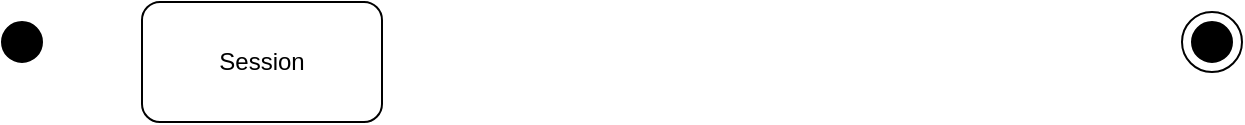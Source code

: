 <mxfile version="13.2.4" type="device" pages="2"><diagram id="85fMUyW1o0xzCUoqqtVQ" name="Process Flow"><mxGraphModel dx="942" dy="654" grid="1" gridSize="10" guides="1" tooltips="1" connect="1" arrows="1" fold="1" page="1" pageScale="1" pageWidth="1700" pageHeight="1100" math="0" shadow="0"><root><mxCell id="0"/><mxCell id="1" parent="0"/><mxCell id="hq0cuQLky4mmPDSedAMS-7" value="" style="ellipse;whiteSpace=wrap;html=1;aspect=fixed;fillColor=none;" vertex="1" parent="1"><mxGeometry x="760" y="125" width="30" height="30" as="geometry"/></mxCell><mxCell id="hq0cuQLky4mmPDSedAMS-2" value="" style="ellipse;whiteSpace=wrap;html=1;aspect=fixed;fillColor=#000000;" vertex="1" parent="1"><mxGeometry x="170" y="130" width="20" height="20" as="geometry"/></mxCell><mxCell id="hq0cuQLky4mmPDSedAMS-6" value="" style="ellipse;whiteSpace=wrap;html=1;aspect=fixed;fillColor=#000000;" vertex="1" parent="1"><mxGeometry x="765" y="130" width="20" height="20" as="geometry"/></mxCell><mxCell id="hq0cuQLky4mmPDSedAMS-8" value="Session" style="rounded=1;whiteSpace=wrap;html=1;fillColor=#ffffff;" vertex="1" parent="1"><mxGeometry x="240" y="120" width="120" height="60" as="geometry"/></mxCell></root></mxGraphModel></diagram><diagram id="VL-EbvDZmsYkJY4LHpA0" name="Class Heirarchy"><mxGraphModel dx="942" dy="654" grid="1" gridSize="10" guides="1" tooltips="1" connect="1" arrows="1" fold="1" page="1" pageScale="1" pageWidth="1700" pageHeight="1100" math="0" shadow="0"><root><mxCell id="I0re5UEgVg9wG29eZIq7-0"/><mxCell id="I0re5UEgVg9wG29eZIq7-1" parent="I0re5UEgVg9wG29eZIq7-0"/><mxCell id="I0re5UEgVg9wG29eZIq7-6" value="Classname" style="swimlane;fontStyle=1;align=center;verticalAlign=top;childLayout=stackLayout;horizontal=1;startSize=26;horizontalStack=0;resizeParent=1;resizeParentMax=0;resizeLast=0;collapsible=1;marginBottom=0;fillColor=#ffffff;" vertex="1" parent="I0re5UEgVg9wG29eZIq7-1"><mxGeometry x="240" y="240" width="160" height="86" as="geometry"/></mxCell><mxCell id="I0re5UEgVg9wG29eZIq7-7" value="+ field: type" style="text;strokeColor=none;fillColor=none;align=left;verticalAlign=top;spacingLeft=4;spacingRight=4;overflow=hidden;rotatable=0;points=[[0,0.5],[1,0.5]];portConstraint=eastwest;" vertex="1" parent="I0re5UEgVg9wG29eZIq7-6"><mxGeometry y="26" width="160" height="26" as="geometry"/></mxCell><mxCell id="I0re5UEgVg9wG29eZIq7-8" value="" style="line;strokeWidth=1;fillColor=none;align=left;verticalAlign=middle;spacingTop=-1;spacingLeft=3;spacingRight=3;rotatable=0;labelPosition=right;points=[];portConstraint=eastwest;" vertex="1" parent="I0re5UEgVg9wG29eZIq7-6"><mxGeometry y="52" width="160" height="8" as="geometry"/></mxCell><mxCell id="I0re5UEgVg9wG29eZIq7-9" value="+ method(type): type" style="text;strokeColor=none;fillColor=none;align=left;verticalAlign=top;spacingLeft=4;spacingRight=4;overflow=hidden;rotatable=0;points=[[0,0.5],[1,0.5]];portConstraint=eastwest;" vertex="1" parent="I0re5UEgVg9wG29eZIq7-6"><mxGeometry y="60" width="160" height="26" as="geometry"/></mxCell></root></mxGraphModel></diagram></mxfile>